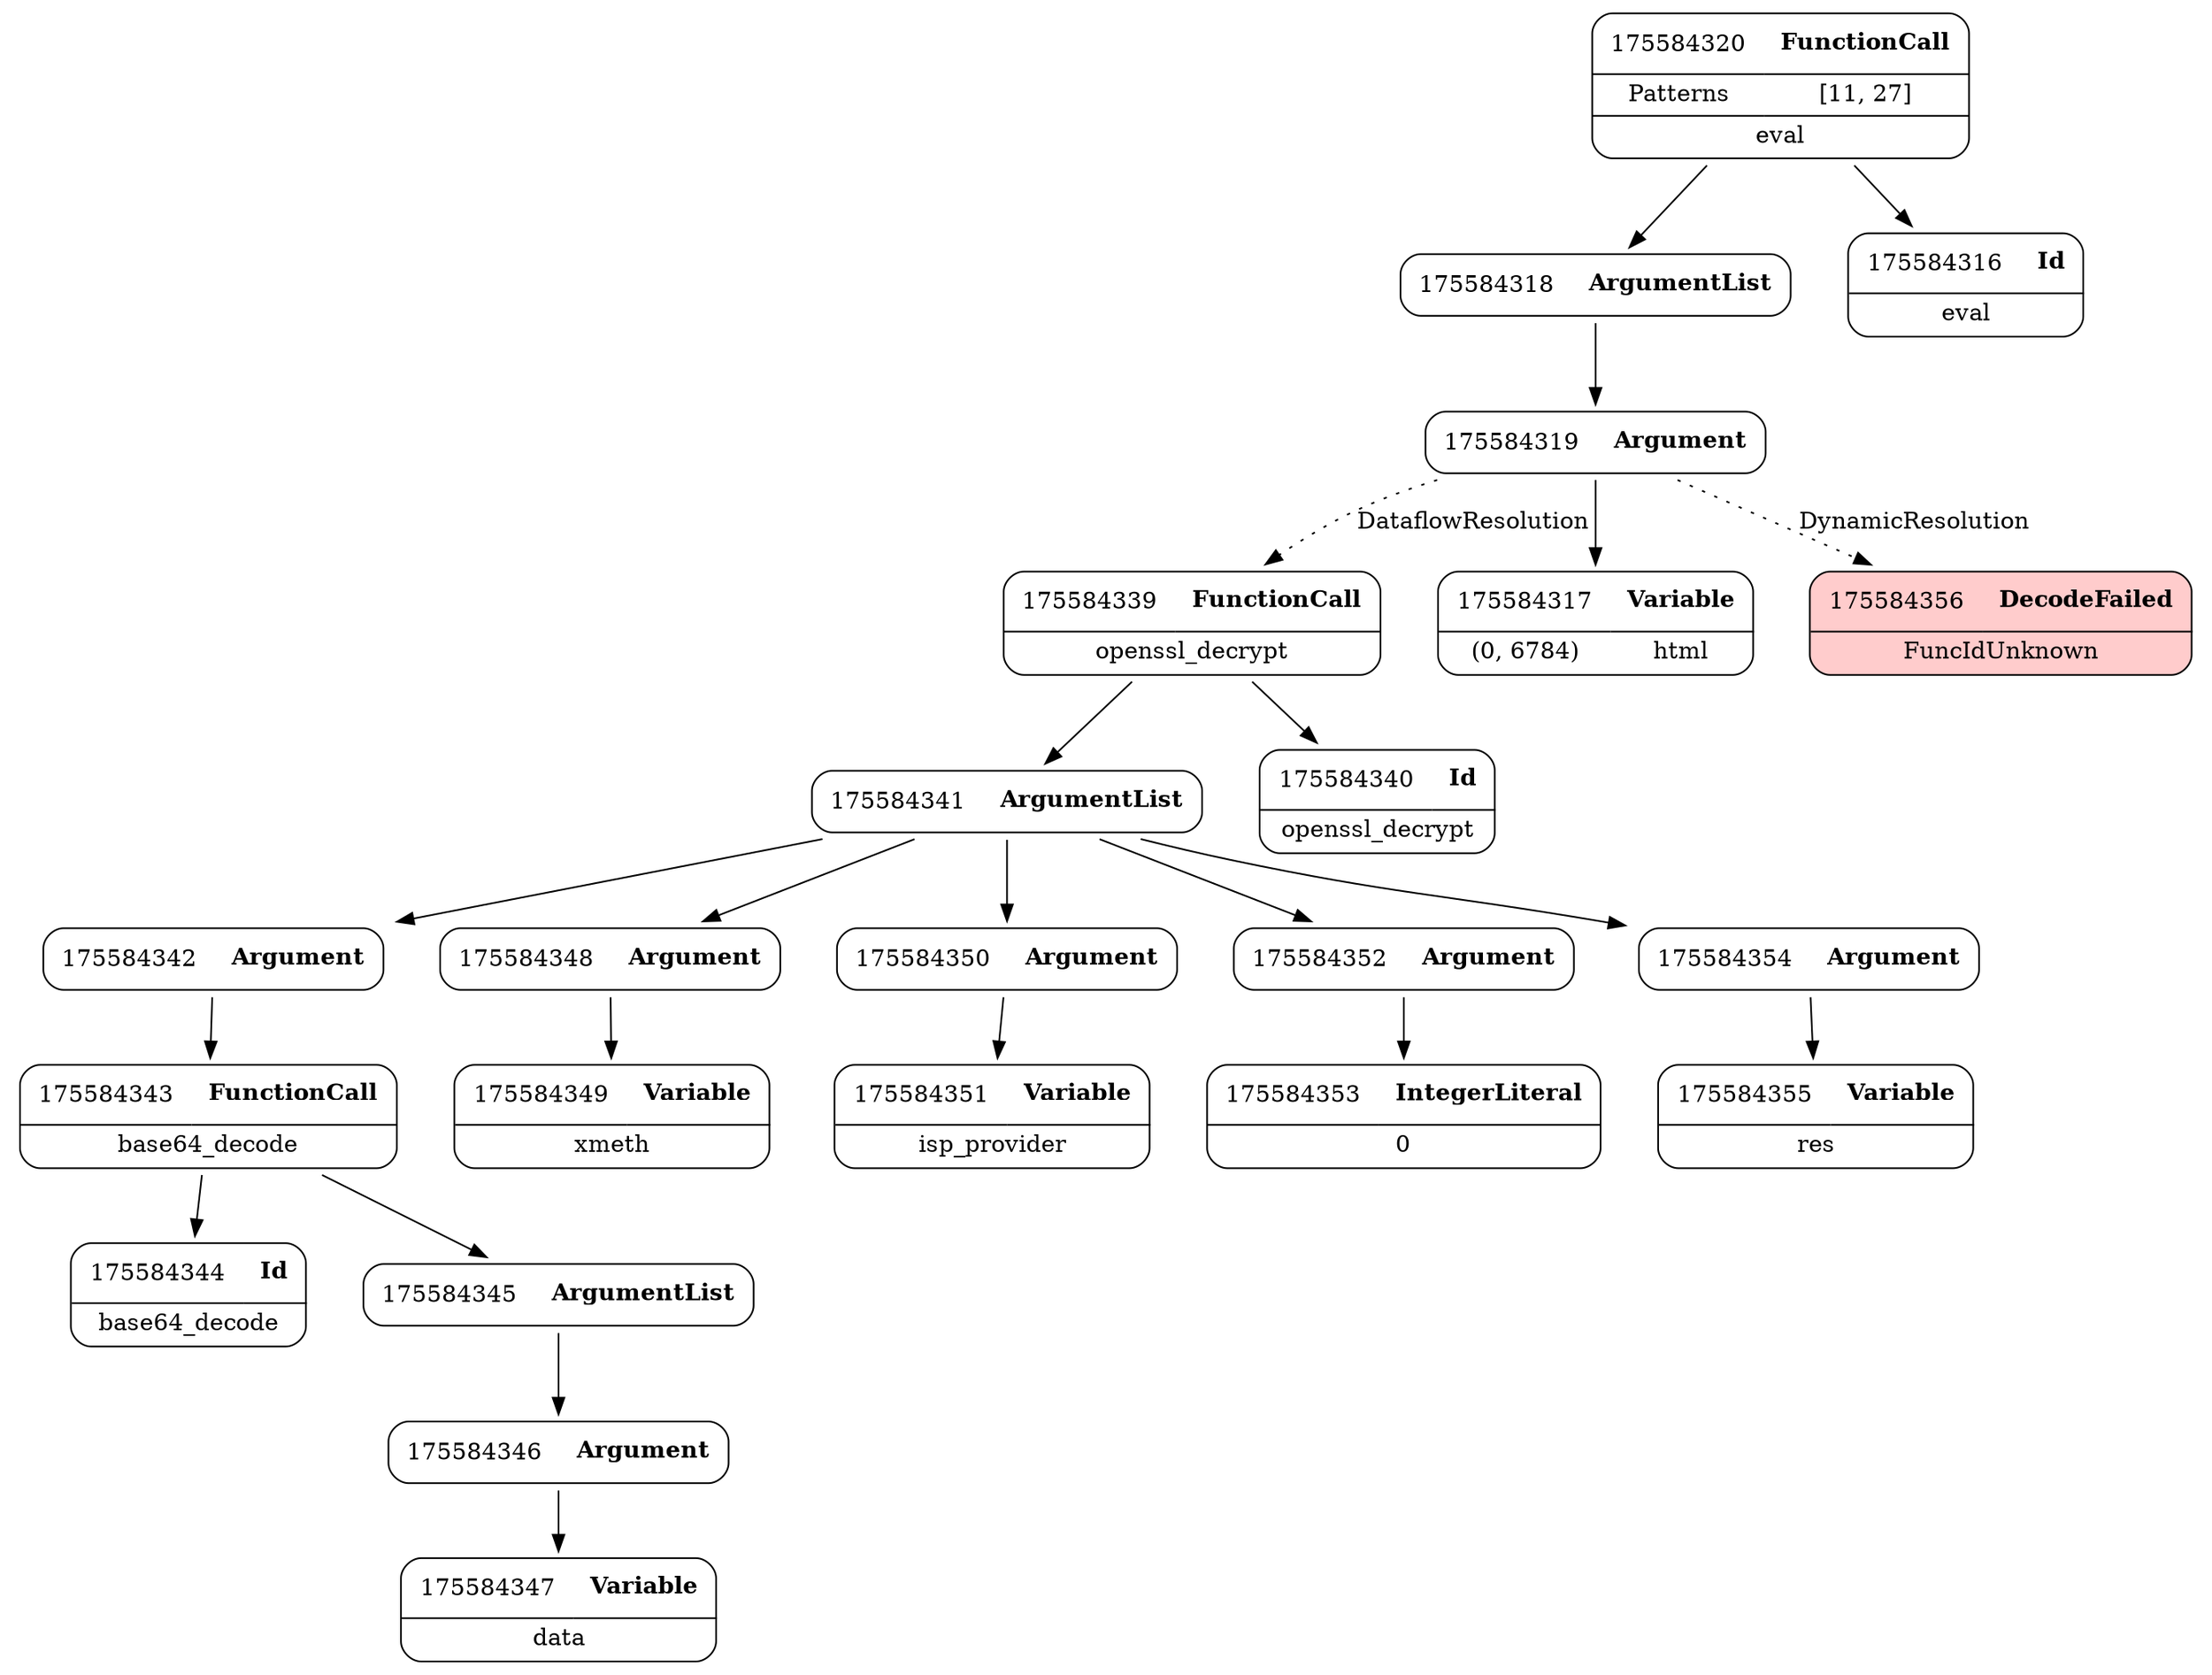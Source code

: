 digraph ast {
node [shape=none];
175584343 [label=<<TABLE border='1' cellspacing='0' cellpadding='10' style='rounded' ><TR><TD border='0'>175584343</TD><TD border='0'><B>FunctionCall</B></TD></TR><HR/><TR><TD border='0' cellpadding='5' colspan='2'>base64_decode</TD></TR></TABLE>>];
175584343 -> 175584344 [weight=2];
175584343 -> 175584345 [weight=2];
175584342 [label=<<TABLE border='1' cellspacing='0' cellpadding='10' style='rounded' ><TR><TD border='0'>175584342</TD><TD border='0'><B>Argument</B></TD></TR></TABLE>>];
175584342 -> 175584343 [weight=2];
175584341 [label=<<TABLE border='1' cellspacing='0' cellpadding='10' style='rounded' ><TR><TD border='0'>175584341</TD><TD border='0'><B>ArgumentList</B></TD></TR></TABLE>>];
175584341 -> 175584342 [weight=2];
175584341 -> 175584348 [weight=2];
175584341 -> 175584350 [weight=2];
175584341 -> 175584352 [weight=2];
175584341 -> 175584354 [weight=2];
175584340 [label=<<TABLE border='1' cellspacing='0' cellpadding='10' style='rounded' ><TR><TD border='0'>175584340</TD><TD border='0'><B>Id</B></TD></TR><HR/><TR><TD border='0' cellpadding='5' colspan='2'>openssl_decrypt</TD></TR></TABLE>>];
175584339 [label=<<TABLE border='1' cellspacing='0' cellpadding='10' style='rounded' ><TR><TD border='0'>175584339</TD><TD border='0'><B>FunctionCall</B></TD></TR><HR/><TR><TD border='0' cellpadding='5' colspan='2'>openssl_decrypt</TD></TR></TABLE>>];
175584339 -> 175584340 [weight=2];
175584339 -> 175584341 [weight=2];
175584319 [label=<<TABLE border='1' cellspacing='0' cellpadding='10' style='rounded' ><TR><TD border='0'>175584319</TD><TD border='0'><B>Argument</B></TD></TR></TABLE>>];
175584319 -> 175584317 [weight=2];
175584319 -> 175584356 [style=dotted,label=DynamicResolution];
175584319 -> 175584339 [style=dotted,label=DataflowResolution];
175584351 [label=<<TABLE border='1' cellspacing='0' cellpadding='10' style='rounded' ><TR><TD border='0'>175584351</TD><TD border='0'><B>Variable</B></TD></TR><HR/><TR><TD border='0' cellpadding='5' colspan='2'>isp_provider</TD></TR></TABLE>>];
175584318 [label=<<TABLE border='1' cellspacing='0' cellpadding='10' style='rounded' ><TR><TD border='0'>175584318</TD><TD border='0'><B>ArgumentList</B></TD></TR></TABLE>>];
175584318 -> 175584319 [weight=2];
175584350 [label=<<TABLE border='1' cellspacing='0' cellpadding='10' style='rounded' ><TR><TD border='0'>175584350</TD><TD border='0'><B>Argument</B></TD></TR></TABLE>>];
175584350 -> 175584351 [weight=2];
175584317 [label=<<TABLE border='1' cellspacing='0' cellpadding='10' style='rounded' ><TR><TD border='0'>175584317</TD><TD border='0'><B>Variable</B></TD></TR><HR/><TR><TD border='0' cellpadding='5'>(0, 6784)</TD><TD border='0' cellpadding='5'>html</TD></TR></TABLE>>];
175584349 [label=<<TABLE border='1' cellspacing='0' cellpadding='10' style='rounded' ><TR><TD border='0'>175584349</TD><TD border='0'><B>Variable</B></TD></TR><HR/><TR><TD border='0' cellpadding='5' colspan='2'>xmeth</TD></TR></TABLE>>];
175584316 [label=<<TABLE border='1' cellspacing='0' cellpadding='10' style='rounded' ><TR><TD border='0'>175584316</TD><TD border='0'><B>Id</B></TD></TR><HR/><TR><TD border='0' cellpadding='5' colspan='2'>eval</TD></TR></TABLE>>];
175584348 [label=<<TABLE border='1' cellspacing='0' cellpadding='10' style='rounded' ><TR><TD border='0'>175584348</TD><TD border='0'><B>Argument</B></TD></TR></TABLE>>];
175584348 -> 175584349 [weight=2];
175584347 [label=<<TABLE border='1' cellspacing='0' cellpadding='10' style='rounded' ><TR><TD border='0'>175584347</TD><TD border='0'><B>Variable</B></TD></TR><HR/><TR><TD border='0' cellpadding='5' colspan='2'>data</TD></TR></TABLE>>];
175584346 [label=<<TABLE border='1' cellspacing='0' cellpadding='10' style='rounded' ><TR><TD border='0'>175584346</TD><TD border='0'><B>Argument</B></TD></TR></TABLE>>];
175584346 -> 175584347 [weight=2];
175584345 [label=<<TABLE border='1' cellspacing='0' cellpadding='10' style='rounded' ><TR><TD border='0'>175584345</TD><TD border='0'><B>ArgumentList</B></TD></TR></TABLE>>];
175584345 -> 175584346 [weight=2];
175584344 [label=<<TABLE border='1' cellspacing='0' cellpadding='10' style='rounded' ><TR><TD border='0'>175584344</TD><TD border='0'><B>Id</B></TD></TR><HR/><TR><TD border='0' cellpadding='5' colspan='2'>base64_decode</TD></TR></TABLE>>];
175584356 [label=<<TABLE border='1' cellspacing='0' cellpadding='10' style='rounded' bgcolor='#FFCCCC' ><TR><TD border='0'>175584356</TD><TD border='0'><B>DecodeFailed</B></TD></TR><HR/><TR><TD border='0' cellpadding='5' colspan='2'>FuncIdUnknown</TD></TR></TABLE>>];
175584355 [label=<<TABLE border='1' cellspacing='0' cellpadding='10' style='rounded' ><TR><TD border='0'>175584355</TD><TD border='0'><B>Variable</B></TD></TR><HR/><TR><TD border='0' cellpadding='5' colspan='2'>res</TD></TR></TABLE>>];
175584354 [label=<<TABLE border='1' cellspacing='0' cellpadding='10' style='rounded' ><TR><TD border='0'>175584354</TD><TD border='0'><B>Argument</B></TD></TR></TABLE>>];
175584354 -> 175584355 [weight=2];
175584353 [label=<<TABLE border='1' cellspacing='0' cellpadding='10' style='rounded' ><TR><TD border='0'>175584353</TD><TD border='0'><B>IntegerLiteral</B></TD></TR><HR/><TR><TD border='0' cellpadding='5' colspan='2'>0</TD></TR></TABLE>>];
175584320 [label=<<TABLE border='1' cellspacing='0' cellpadding='10' style='rounded' ><TR><TD border='0'>175584320</TD><TD border='0'><B>FunctionCall</B></TD></TR><HR/><TR><TD border='0' cellpadding='5'>Patterns</TD><TD border='0' cellpadding='5'>[11, 27]</TD></TR><HR/><TR><TD border='0' cellpadding='5' colspan='2'>eval</TD></TR></TABLE>>];
175584320 -> 175584316 [weight=2];
175584320 -> 175584318 [weight=2];
175584352 [label=<<TABLE border='1' cellspacing='0' cellpadding='10' style='rounded' ><TR><TD border='0'>175584352</TD><TD border='0'><B>Argument</B></TD></TR></TABLE>>];
175584352 -> 175584353 [weight=2];
}
